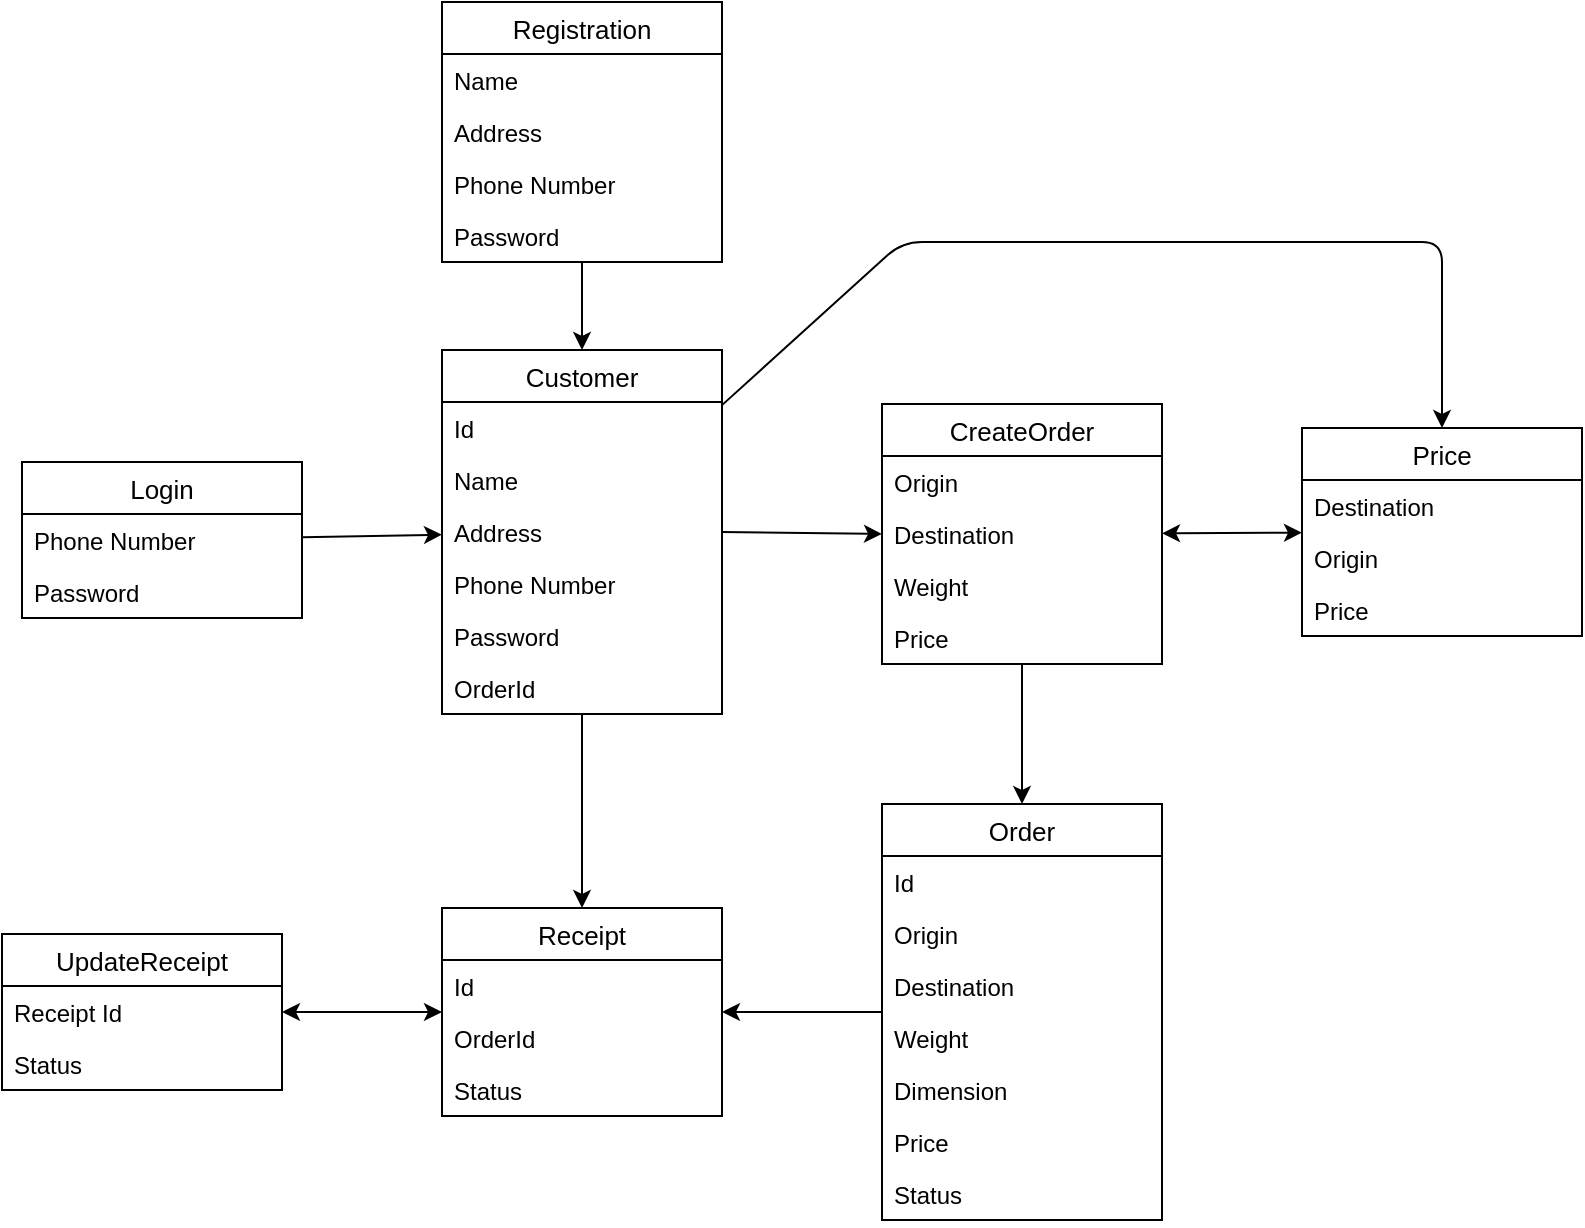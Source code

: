 <mxfile version="14.2.7" type="device"><diagram id="C5RBs43oDa-KdzZeNtuy" name="Page-1"><mxGraphModel dx="868" dy="482" grid="1" gridSize="10" guides="1" tooltips="1" connect="1" arrows="1" fold="1" page="1" pageScale="1" pageWidth="827" pageHeight="1169" math="0" shadow="0"><root><mxCell id="WIyWlLk6GJQsqaUBKTNV-0"/><mxCell id="WIyWlLk6GJQsqaUBKTNV-1" parent="WIyWlLk6GJQsqaUBKTNV-0"/><mxCell id="NMRirCLjsu7relujtMrV-16" value="Registration" style="swimlane;fontStyle=0;childLayout=stackLayout;horizontal=1;startSize=26;fillColor=none;horizontalStack=0;resizeParent=1;resizeParentMax=0;resizeLast=0;collapsible=1;marginBottom=0;fontSize=13;" vertex="1" parent="WIyWlLk6GJQsqaUBKTNV-1"><mxGeometry x="250" y="180" width="140" height="130" as="geometry"/></mxCell><mxCell id="NMRirCLjsu7relujtMrV-17" value="Name" style="text;strokeColor=none;fillColor=none;align=left;verticalAlign=top;spacingLeft=4;spacingRight=4;overflow=hidden;rotatable=0;points=[[0,0.5],[1,0.5]];portConstraint=eastwest;" vertex="1" parent="NMRirCLjsu7relujtMrV-16"><mxGeometry y="26" width="140" height="26" as="geometry"/></mxCell><mxCell id="NMRirCLjsu7relujtMrV-18" value="Address" style="text;strokeColor=none;fillColor=none;align=left;verticalAlign=top;spacingLeft=4;spacingRight=4;overflow=hidden;rotatable=0;points=[[0,0.5],[1,0.5]];portConstraint=eastwest;" vertex="1" parent="NMRirCLjsu7relujtMrV-16"><mxGeometry y="52" width="140" height="26" as="geometry"/></mxCell><mxCell id="NMRirCLjsu7relujtMrV-25" value="Phone Number" style="text;strokeColor=none;fillColor=none;align=left;verticalAlign=top;spacingLeft=4;spacingRight=4;overflow=hidden;rotatable=0;points=[[0,0.5],[1,0.5]];portConstraint=eastwest;" vertex="1" parent="NMRirCLjsu7relujtMrV-16"><mxGeometry y="78" width="140" height="26" as="geometry"/></mxCell><mxCell id="NMRirCLjsu7relujtMrV-19" value="Password" style="text;strokeColor=none;fillColor=none;align=left;verticalAlign=top;spacingLeft=4;spacingRight=4;overflow=hidden;rotatable=0;points=[[0,0.5],[1,0.5]];portConstraint=eastwest;" vertex="1" parent="NMRirCLjsu7relujtMrV-16"><mxGeometry y="104" width="140" height="26" as="geometry"/></mxCell><mxCell id="NMRirCLjsu7relujtMrV-20" value="Login" style="swimlane;fontStyle=0;childLayout=stackLayout;horizontal=1;startSize=26;fillColor=none;horizontalStack=0;resizeParent=1;resizeParentMax=0;resizeLast=0;collapsible=1;marginBottom=0;fontSize=13;" vertex="1" parent="WIyWlLk6GJQsqaUBKTNV-1"><mxGeometry x="40" y="410" width="140" height="78" as="geometry"/></mxCell><mxCell id="NMRirCLjsu7relujtMrV-21" value="Phone Number" style="text;strokeColor=none;fillColor=none;align=left;verticalAlign=top;spacingLeft=4;spacingRight=4;overflow=hidden;rotatable=0;points=[[0,0.5],[1,0.5]];portConstraint=eastwest;" vertex="1" parent="NMRirCLjsu7relujtMrV-20"><mxGeometry y="26" width="140" height="26" as="geometry"/></mxCell><mxCell id="NMRirCLjsu7relujtMrV-22" value="Password" style="text;strokeColor=none;fillColor=none;align=left;verticalAlign=top;spacingLeft=4;spacingRight=4;overflow=hidden;rotatable=0;points=[[0,0.5],[1,0.5]];portConstraint=eastwest;" vertex="1" parent="NMRirCLjsu7relujtMrV-20"><mxGeometry y="52" width="140" height="26" as="geometry"/></mxCell><mxCell id="NMRirCLjsu7relujtMrV-26" value="CreateOrder" style="swimlane;fontStyle=0;childLayout=stackLayout;horizontal=1;startSize=26;fillColor=none;horizontalStack=0;resizeParent=1;resizeParentMax=0;resizeLast=0;collapsible=1;marginBottom=0;fontSize=13;" vertex="1" parent="WIyWlLk6GJQsqaUBKTNV-1"><mxGeometry x="470" y="381" width="140" height="130" as="geometry"/></mxCell><mxCell id="NMRirCLjsu7relujtMrV-27" value="Origin" style="text;strokeColor=none;fillColor=none;align=left;verticalAlign=top;spacingLeft=4;spacingRight=4;overflow=hidden;rotatable=0;points=[[0,0.5],[1,0.5]];portConstraint=eastwest;" vertex="1" parent="NMRirCLjsu7relujtMrV-26"><mxGeometry y="26" width="140" height="26" as="geometry"/></mxCell><mxCell id="NMRirCLjsu7relujtMrV-28" value="Destination" style="text;strokeColor=none;fillColor=none;align=left;verticalAlign=top;spacingLeft=4;spacingRight=4;overflow=hidden;rotatable=0;points=[[0,0.5],[1,0.5]];portConstraint=eastwest;" vertex="1" parent="NMRirCLjsu7relujtMrV-26"><mxGeometry y="52" width="140" height="26" as="geometry"/></mxCell><mxCell id="NMRirCLjsu7relujtMrV-29" value="Weight" style="text;strokeColor=none;fillColor=none;align=left;verticalAlign=top;spacingLeft=4;spacingRight=4;overflow=hidden;rotatable=0;points=[[0,0.5],[1,0.5]];portConstraint=eastwest;" vertex="1" parent="NMRirCLjsu7relujtMrV-26"><mxGeometry y="78" width="140" height="26" as="geometry"/></mxCell><mxCell id="NMRirCLjsu7relujtMrV-30" value="Price" style="text;strokeColor=none;fillColor=none;align=left;verticalAlign=top;spacingLeft=4;spacingRight=4;overflow=hidden;rotatable=0;points=[[0,0.5],[1,0.5]];portConstraint=eastwest;" vertex="1" parent="NMRirCLjsu7relujtMrV-26"><mxGeometry y="104" width="140" height="26" as="geometry"/></mxCell><mxCell id="NMRirCLjsu7relujtMrV-32" value="Order" style="swimlane;fontStyle=0;childLayout=stackLayout;horizontal=1;startSize=26;fillColor=none;horizontalStack=0;resizeParent=1;resizeParentMax=0;resizeLast=0;collapsible=1;marginBottom=0;fontSize=13;" vertex="1" parent="WIyWlLk6GJQsqaUBKTNV-1"><mxGeometry x="470" y="581" width="140" height="208" as="geometry"/></mxCell><mxCell id="NMRirCLjsu7relujtMrV-33" value="Id" style="text;strokeColor=none;fillColor=none;align=left;verticalAlign=top;spacingLeft=4;spacingRight=4;overflow=hidden;rotatable=0;points=[[0,0.5],[1,0.5]];portConstraint=eastwest;" vertex="1" parent="NMRirCLjsu7relujtMrV-32"><mxGeometry y="26" width="140" height="26" as="geometry"/></mxCell><mxCell id="NMRirCLjsu7relujtMrV-34" value="Origin" style="text;strokeColor=none;fillColor=none;align=left;verticalAlign=top;spacingLeft=4;spacingRight=4;overflow=hidden;rotatable=0;points=[[0,0.5],[1,0.5]];portConstraint=eastwest;" vertex="1" parent="NMRirCLjsu7relujtMrV-32"><mxGeometry y="52" width="140" height="26" as="geometry"/></mxCell><mxCell id="NMRirCLjsu7relujtMrV-35" value="Destination" style="text;strokeColor=none;fillColor=none;align=left;verticalAlign=top;spacingLeft=4;spacingRight=4;overflow=hidden;rotatable=0;points=[[0,0.5],[1,0.5]];portConstraint=eastwest;" vertex="1" parent="NMRirCLjsu7relujtMrV-32"><mxGeometry y="78" width="140" height="26" as="geometry"/></mxCell><mxCell id="NMRirCLjsu7relujtMrV-36" value="Weight" style="text;strokeColor=none;fillColor=none;align=left;verticalAlign=top;spacingLeft=4;spacingRight=4;overflow=hidden;rotatable=0;points=[[0,0.5],[1,0.5]];portConstraint=eastwest;" vertex="1" parent="NMRirCLjsu7relujtMrV-32"><mxGeometry y="104" width="140" height="26" as="geometry"/></mxCell><mxCell id="NMRirCLjsu7relujtMrV-37" value="Dimension" style="text;strokeColor=none;fillColor=none;align=left;verticalAlign=top;spacingLeft=4;spacingRight=4;overflow=hidden;rotatable=0;points=[[0,0.5],[1,0.5]];portConstraint=eastwest;" vertex="1" parent="NMRirCLjsu7relujtMrV-32"><mxGeometry y="130" width="140" height="26" as="geometry"/></mxCell><mxCell id="NMRirCLjsu7relujtMrV-38" value="Price" style="text;strokeColor=none;fillColor=none;align=left;verticalAlign=top;spacingLeft=4;spacingRight=4;overflow=hidden;rotatable=0;points=[[0,0.5],[1,0.5]];portConstraint=eastwest;" vertex="1" parent="NMRirCLjsu7relujtMrV-32"><mxGeometry y="156" width="140" height="26" as="geometry"/></mxCell><mxCell id="NMRirCLjsu7relujtMrV-39" value="Status" style="text;strokeColor=none;fillColor=none;align=left;verticalAlign=top;spacingLeft=4;spacingRight=4;overflow=hidden;rotatable=0;points=[[0,0.5],[1,0.5]];portConstraint=eastwest;" vertex="1" parent="NMRirCLjsu7relujtMrV-32"><mxGeometry y="182" width="140" height="26" as="geometry"/></mxCell><mxCell id="NMRirCLjsu7relujtMrV-76" value="" style="edgeStyle=orthogonalEdgeStyle;rounded=0;orthogonalLoop=1;jettySize=auto;html=1;fontSize=13;" edge="1" parent="WIyWlLk6GJQsqaUBKTNV-1" source="NMRirCLjsu7relujtMrV-40" target="NMRirCLjsu7relujtMrV-65"><mxGeometry relative="1" as="geometry"><mxPoint x="320" y="724" as="targetPoint"/><Array as="points"><mxPoint x="320" y="580"/><mxPoint x="320" y="580"/></Array></mxGeometry></mxCell><mxCell id="NMRirCLjsu7relujtMrV-40" value="Customer" style="swimlane;fontStyle=0;childLayout=stackLayout;horizontal=1;startSize=26;fillColor=none;horizontalStack=0;resizeParent=1;resizeParentMax=0;resizeLast=0;collapsible=1;marginBottom=0;fontSize=13;" vertex="1" parent="WIyWlLk6GJQsqaUBKTNV-1"><mxGeometry x="250" y="354" width="140" height="182" as="geometry"/></mxCell><mxCell id="NMRirCLjsu7relujtMrV-41" value="Id" style="text;strokeColor=none;fillColor=none;align=left;verticalAlign=top;spacingLeft=4;spacingRight=4;overflow=hidden;rotatable=0;points=[[0,0.5],[1,0.5]];portConstraint=eastwest;" vertex="1" parent="NMRirCLjsu7relujtMrV-40"><mxGeometry y="26" width="140" height="26" as="geometry"/></mxCell><mxCell id="NMRirCLjsu7relujtMrV-42" value="Name" style="text;strokeColor=none;fillColor=none;align=left;verticalAlign=top;spacingLeft=4;spacingRight=4;overflow=hidden;rotatable=0;points=[[0,0.5],[1,0.5]];portConstraint=eastwest;" vertex="1" parent="NMRirCLjsu7relujtMrV-40"><mxGeometry y="52" width="140" height="26" as="geometry"/></mxCell><mxCell id="NMRirCLjsu7relujtMrV-43" value="Address" style="text;strokeColor=none;fillColor=none;align=left;verticalAlign=top;spacingLeft=4;spacingRight=4;overflow=hidden;rotatable=0;points=[[0,0.5],[1,0.5]];portConstraint=eastwest;" vertex="1" parent="NMRirCLjsu7relujtMrV-40"><mxGeometry y="78" width="140" height="26" as="geometry"/></mxCell><mxCell id="NMRirCLjsu7relujtMrV-44" value="Phone Number" style="text;strokeColor=none;fillColor=none;align=left;verticalAlign=top;spacingLeft=4;spacingRight=4;overflow=hidden;rotatable=0;points=[[0,0.5],[1,0.5]];portConstraint=eastwest;" vertex="1" parent="NMRirCLjsu7relujtMrV-40"><mxGeometry y="104" width="140" height="26" as="geometry"/></mxCell><mxCell id="NMRirCLjsu7relujtMrV-45" value="Password" style="text;strokeColor=none;fillColor=none;align=left;verticalAlign=top;spacingLeft=4;spacingRight=4;overflow=hidden;rotatable=0;points=[[0,0.5],[1,0.5]];portConstraint=eastwest;" vertex="1" parent="NMRirCLjsu7relujtMrV-40"><mxGeometry y="130" width="140" height="26" as="geometry"/></mxCell><mxCell id="NMRirCLjsu7relujtMrV-46" value="OrderId" style="text;strokeColor=none;fillColor=none;align=left;verticalAlign=top;spacingLeft=4;spacingRight=4;overflow=hidden;rotatable=0;points=[[0,0.5],[1,0.5]];portConstraint=eastwest;" vertex="1" parent="NMRirCLjsu7relujtMrV-40"><mxGeometry y="156" width="140" height="26" as="geometry"/></mxCell><mxCell id="NMRirCLjsu7relujtMrV-50" value="" style="endArrow=classic;html=1;fontSize=13;exitX=1;exitY=0.5;exitDx=0;exitDy=0;entryX=0;entryY=0.5;entryDx=0;entryDy=0;" edge="1" parent="WIyWlLk6GJQsqaUBKTNV-1" source="NMRirCLjsu7relujtMrV-43" target="NMRirCLjsu7relujtMrV-28"><mxGeometry width="50" height="50" relative="1" as="geometry"><mxPoint x="330" y="490" as="sourcePoint"/><mxPoint x="380" y="440" as="targetPoint"/></mxGeometry></mxCell><mxCell id="NMRirCLjsu7relujtMrV-51" value="" style="endArrow=classic;html=1;fontSize=13;entryX=0.5;entryY=0;entryDx=0;entryDy=0;" edge="1" parent="WIyWlLk6GJQsqaUBKTNV-1" source="NMRirCLjsu7relujtMrV-26" target="NMRirCLjsu7relujtMrV-32"><mxGeometry width="50" height="50" relative="1" as="geometry"><mxPoint x="510" y="541" as="sourcePoint"/><mxPoint x="410" y="441" as="targetPoint"/></mxGeometry></mxCell><mxCell id="NMRirCLjsu7relujtMrV-59" value="" style="endArrow=classic;html=1;fontSize=13;" edge="1" parent="WIyWlLk6GJQsqaUBKTNV-1" source="NMRirCLjsu7relujtMrV-16" target="NMRirCLjsu7relujtMrV-40"><mxGeometry width="50" height="50" relative="1" as="geometry"><mxPoint x="330" y="250" as="sourcePoint"/><mxPoint x="380" y="200" as="targetPoint"/></mxGeometry></mxCell><mxCell id="NMRirCLjsu7relujtMrV-60" value="" style="endArrow=classic;html=1;fontSize=13;" edge="1" parent="WIyWlLk6GJQsqaUBKTNV-1" source="NMRirCLjsu7relujtMrV-20" target="NMRirCLjsu7relujtMrV-40"><mxGeometry width="50" height="50" relative="1" as="geometry"><mxPoint x="390" y="250" as="sourcePoint"/><mxPoint x="440" y="200" as="targetPoint"/></mxGeometry></mxCell><mxCell id="NMRirCLjsu7relujtMrV-65" value="Receipt" style="swimlane;fontStyle=0;childLayout=stackLayout;horizontal=1;startSize=26;fillColor=none;horizontalStack=0;resizeParent=1;resizeParentMax=0;resizeLast=0;collapsible=1;marginBottom=0;fontSize=13;" vertex="1" parent="WIyWlLk6GJQsqaUBKTNV-1"><mxGeometry x="250" y="633" width="140" height="104" as="geometry"/></mxCell><mxCell id="NMRirCLjsu7relujtMrV-66" value="Id" style="text;strokeColor=none;fillColor=none;align=left;verticalAlign=top;spacingLeft=4;spacingRight=4;overflow=hidden;rotatable=0;points=[[0,0.5],[1,0.5]];portConstraint=eastwest;" vertex="1" parent="NMRirCLjsu7relujtMrV-65"><mxGeometry y="26" width="140" height="26" as="geometry"/></mxCell><mxCell id="NMRirCLjsu7relujtMrV-85" value="OrderId" style="text;strokeColor=none;fillColor=none;align=left;verticalAlign=top;spacingLeft=4;spacingRight=4;overflow=hidden;rotatable=0;points=[[0,0.5],[1,0.5]];portConstraint=eastwest;" vertex="1" parent="NMRirCLjsu7relujtMrV-65"><mxGeometry y="52" width="140" height="26" as="geometry"/></mxCell><mxCell id="NMRirCLjsu7relujtMrV-67" value="Status" style="text;strokeColor=none;fillColor=none;align=left;verticalAlign=top;spacingLeft=4;spacingRight=4;overflow=hidden;rotatable=0;points=[[0,0.5],[1,0.5]];portConstraint=eastwest;" vertex="1" parent="NMRirCLjsu7relujtMrV-65"><mxGeometry y="78" width="140" height="26" as="geometry"/></mxCell><mxCell id="NMRirCLjsu7relujtMrV-86" value="" style="endArrow=classic;html=1;fontSize=13;" edge="1" parent="WIyWlLk6GJQsqaUBKTNV-1" source="NMRirCLjsu7relujtMrV-32" target="NMRirCLjsu7relujtMrV-65"><mxGeometry width="50" height="50" relative="1" as="geometry"><mxPoint x="330" y="660" as="sourcePoint"/><mxPoint x="380" y="610" as="targetPoint"/></mxGeometry></mxCell><mxCell id="NMRirCLjsu7relujtMrV-87" value="Price" style="swimlane;fontStyle=0;childLayout=stackLayout;horizontal=1;startSize=26;fillColor=none;horizontalStack=0;resizeParent=1;resizeParentMax=0;resizeLast=0;collapsible=1;marginBottom=0;fontSize=13;" vertex="1" parent="WIyWlLk6GJQsqaUBKTNV-1"><mxGeometry x="680" y="393" width="140" height="104" as="geometry"/></mxCell><mxCell id="NMRirCLjsu7relujtMrV-88" value="Destination" style="text;strokeColor=none;fillColor=none;align=left;verticalAlign=top;spacingLeft=4;spacingRight=4;overflow=hidden;rotatable=0;points=[[0,0.5],[1,0.5]];portConstraint=eastwest;" vertex="1" parent="NMRirCLjsu7relujtMrV-87"><mxGeometry y="26" width="140" height="26" as="geometry"/></mxCell><mxCell id="NMRirCLjsu7relujtMrV-89" value="Origin" style="text;strokeColor=none;fillColor=none;align=left;verticalAlign=top;spacingLeft=4;spacingRight=4;overflow=hidden;rotatable=0;points=[[0,0.5],[1,0.5]];portConstraint=eastwest;" vertex="1" parent="NMRirCLjsu7relujtMrV-87"><mxGeometry y="52" width="140" height="26" as="geometry"/></mxCell><mxCell id="NMRirCLjsu7relujtMrV-90" value="Price" style="text;strokeColor=none;fillColor=none;align=left;verticalAlign=top;spacingLeft=4;spacingRight=4;overflow=hidden;rotatable=0;points=[[0,0.5],[1,0.5]];portConstraint=eastwest;" vertex="1" parent="NMRirCLjsu7relujtMrV-87"><mxGeometry y="78" width="140" height="26" as="geometry"/></mxCell><mxCell id="NMRirCLjsu7relujtMrV-93" value="" style="endArrow=classic;html=1;fontSize=13;" edge="1" parent="WIyWlLk6GJQsqaUBKTNV-1" source="NMRirCLjsu7relujtMrV-40" target="NMRirCLjsu7relujtMrV-87"><mxGeometry width="50" height="50" relative="1" as="geometry"><mxPoint x="390" y="540" as="sourcePoint"/><mxPoint x="440" y="490" as="targetPoint"/><Array as="points"><mxPoint x="480" y="300"/><mxPoint x="750" y="300"/></Array></mxGeometry></mxCell><mxCell id="NMRirCLjsu7relujtMrV-96" value="" style="endArrow=classic;startArrow=classic;html=1;fontSize=13;" edge="1" parent="WIyWlLk6GJQsqaUBKTNV-1" source="NMRirCLjsu7relujtMrV-26" target="NMRirCLjsu7relujtMrV-87"><mxGeometry width="50" height="50" relative="1" as="geometry"><mxPoint x="390" y="470" as="sourcePoint"/><mxPoint x="440" y="420" as="targetPoint"/></mxGeometry></mxCell><mxCell id="NMRirCLjsu7relujtMrV-97" value="UpdateReceipt" style="swimlane;fontStyle=0;childLayout=stackLayout;horizontal=1;startSize=26;fillColor=none;horizontalStack=0;resizeParent=1;resizeParentMax=0;resizeLast=0;collapsible=1;marginBottom=0;fontSize=13;" vertex="1" parent="WIyWlLk6GJQsqaUBKTNV-1"><mxGeometry x="30" y="646" width="140" height="78" as="geometry"/></mxCell><mxCell id="NMRirCLjsu7relujtMrV-98" value="Receipt Id" style="text;strokeColor=none;fillColor=none;align=left;verticalAlign=top;spacingLeft=4;spacingRight=4;overflow=hidden;rotatable=0;points=[[0,0.5],[1,0.5]];portConstraint=eastwest;" vertex="1" parent="NMRirCLjsu7relujtMrV-97"><mxGeometry y="26" width="140" height="26" as="geometry"/></mxCell><mxCell id="NMRirCLjsu7relujtMrV-99" value="Status" style="text;strokeColor=none;fillColor=none;align=left;verticalAlign=top;spacingLeft=4;spacingRight=4;overflow=hidden;rotatable=0;points=[[0,0.5],[1,0.5]];portConstraint=eastwest;" vertex="1" parent="NMRirCLjsu7relujtMrV-97"><mxGeometry y="52" width="140" height="26" as="geometry"/></mxCell><mxCell id="NMRirCLjsu7relujtMrV-101" value="" style="endArrow=classic;startArrow=classic;html=1;fontSize=13;" edge="1" parent="WIyWlLk6GJQsqaUBKTNV-1" source="NMRirCLjsu7relujtMrV-97" target="NMRirCLjsu7relujtMrV-65"><mxGeometry width="50" height="50" relative="1" as="geometry"><mxPoint x="390" y="640" as="sourcePoint"/><mxPoint x="440" y="590" as="targetPoint"/></mxGeometry></mxCell></root></mxGraphModel></diagram></mxfile>